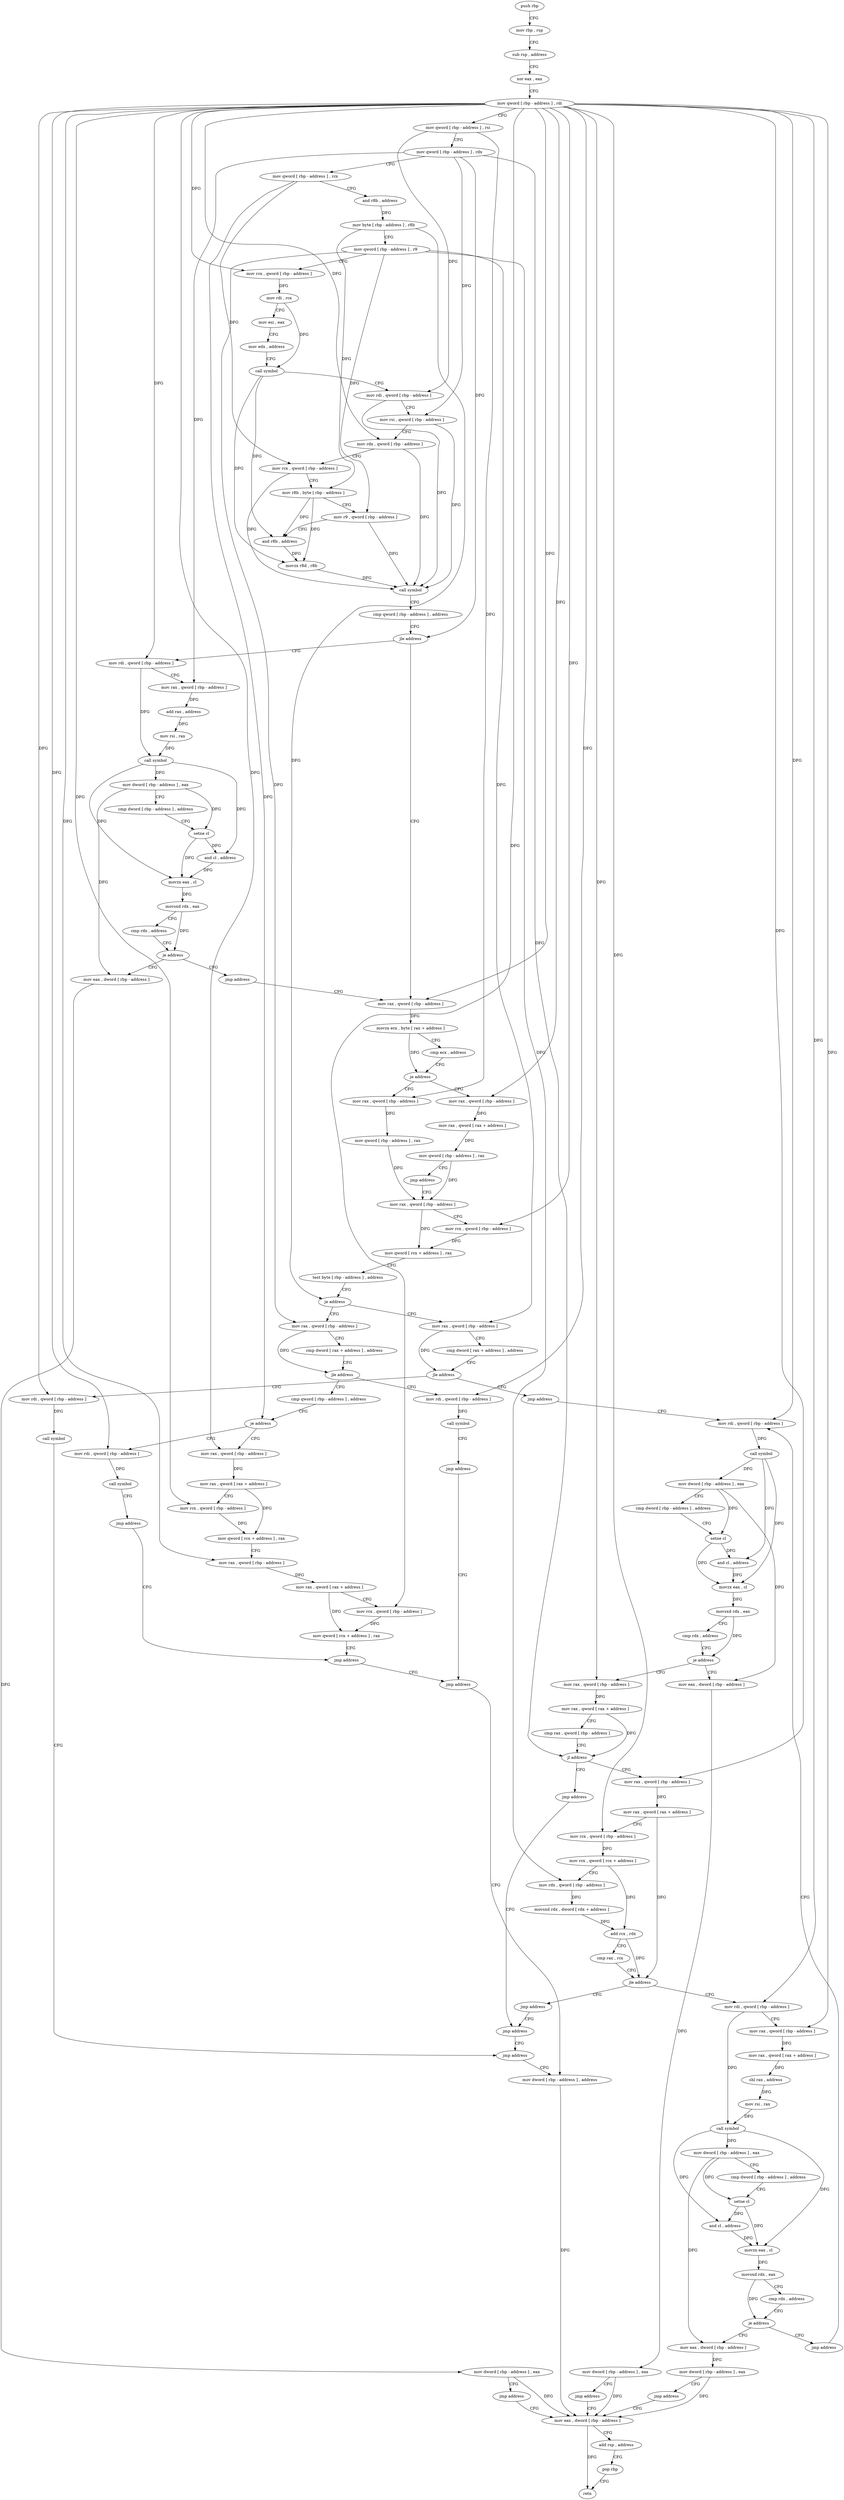 digraph "func" {
"4236832" [label = "push rbp" ]
"4236833" [label = "mov rbp , rsp" ]
"4236836" [label = "sub rsp , address" ]
"4236840" [label = "xor eax , eax" ]
"4236842" [label = "mov qword [ rbp - address ] , rdi" ]
"4236846" [label = "mov qword [ rbp - address ] , rsi" ]
"4236850" [label = "mov qword [ rbp - address ] , rdx" ]
"4236854" [label = "mov qword [ rbp - address ] , rcx" ]
"4236858" [label = "and r8b , address" ]
"4236862" [label = "mov byte [ rbp - address ] , r8b" ]
"4236866" [label = "mov qword [ rbp - address ] , r9" ]
"4236870" [label = "mov rcx , qword [ rbp - address ]" ]
"4236874" [label = "mov rdi , rcx" ]
"4236877" [label = "mov esi , eax" ]
"4236879" [label = "mov edx , address" ]
"4236884" [label = "call symbol" ]
"4236889" [label = "mov rdi , qword [ rbp - address ]" ]
"4236893" [label = "mov rsi , qword [ rbp - address ]" ]
"4236897" [label = "mov rdx , qword [ rbp - address ]" ]
"4236901" [label = "mov rcx , qword [ rbp - address ]" ]
"4236905" [label = "mov r8b , byte [ rbp - address ]" ]
"4236909" [label = "mov r9 , qword [ rbp - address ]" ]
"4236913" [label = "and r8b , address" ]
"4236917" [label = "movzx r8d , r8b" ]
"4236921" [label = "call symbol" ]
"4236926" [label = "cmp qword [ rbp - address ] , address" ]
"4236931" [label = "jle address" ]
"4237004" [label = "mov rax , qword [ rbp - address ]" ]
"4236937" [label = "mov rdi , qword [ rbp - address ]" ]
"4237008" [label = "movzx ecx , byte [ rax + address ]" ]
"4237015" [label = "cmp ecx , address" ]
"4237018" [label = "je address" ]
"4237041" [label = "mov rax , qword [ rbp - address ]" ]
"4237024" [label = "mov rax , qword [ rbp - address ]" ]
"4236941" [label = "mov rax , qword [ rbp - address ]" ]
"4236945" [label = "add rax , address" ]
"4236951" [label = "mov rsi , rax" ]
"4236954" [label = "call symbol" ]
"4236959" [label = "mov dword [ rbp - address ] , eax" ]
"4236962" [label = "cmp dword [ rbp - address ] , address" ]
"4236966" [label = "setne cl" ]
"4236969" [label = "and cl , address" ]
"4236972" [label = "movzx eax , cl" ]
"4236975" [label = "movsxd rdx , eax" ]
"4236978" [label = "cmp rdx , address" ]
"4236982" [label = "je address" ]
"4236999" [label = "jmp address" ]
"4236988" [label = "mov eax , dword [ rbp - address ]" ]
"4237045" [label = "mov qword [ rbp - address ] , rax" ]
"4237049" [label = "mov rax , qword [ rbp - address ]" ]
"4237028" [label = "mov rax , qword [ rax + address ]" ]
"4237032" [label = "mov qword [ rbp - address ] , rax" ]
"4237036" [label = "jmp address" ]
"4236991" [label = "mov dword [ rbp - address ] , eax" ]
"4236994" [label = "jmp address" ]
"4237402" [label = "mov eax , dword [ rbp - address ]" ]
"4237297" [label = "mov rax , qword [ rbp - address ]" ]
"4237301" [label = "cmp dword [ rax + address ] , address" ]
"4237308" [label = "jle address" ]
"4237328" [label = "cmp qword [ rbp - address ] , address" ]
"4237314" [label = "mov rdi , qword [ rbp - address ]" ]
"4237071" [label = "mov rax , qword [ rbp - address ]" ]
"4237075" [label = "cmp dword [ rax + address ] , address" ]
"4237082" [label = "jle address" ]
"4237283" [label = "mov rdi , qword [ rbp - address ]" ]
"4237088" [label = "jmp address" ]
"4237053" [label = "mov rcx , qword [ rbp - address ]" ]
"4237057" [label = "mov qword [ rcx + address ] , rax" ]
"4237061" [label = "test byte [ rbp - address ] , address" ]
"4237065" [label = "je address" ]
"4237405" [label = "add rsp , address" ]
"4237409" [label = "pop rbp" ]
"4237410" [label = "retn" ]
"4237333" [label = "je address" ]
"4237353" [label = "mov rax , qword [ rbp - address ]" ]
"4237339" [label = "mov rdi , qword [ rbp - address ]" ]
"4237318" [label = "call symbol" ]
"4237323" [label = "jmp address" ]
"4237390" [label = "jmp address" ]
"4237287" [label = "call symbol" ]
"4237292" [label = "jmp address" ]
"4237093" [label = "mov rdi , qword [ rbp - address ]" ]
"4237357" [label = "mov rax , qword [ rax + address ]" ]
"4237361" [label = "mov rcx , qword [ rbp - address ]" ]
"4237365" [label = "mov qword [ rcx + address ] , rax" ]
"4237369" [label = "mov rax , qword [ rbp - address ]" ]
"4237373" [label = "mov rax , qword [ rax + address ]" ]
"4237377" [label = "mov rcx , qword [ rbp - address ]" ]
"4237381" [label = "mov qword [ rcx + address ] , rax" ]
"4237385" [label = "jmp address" ]
"4237343" [label = "call symbol" ]
"4237348" [label = "jmp address" ]
"4237395" [label = "mov dword [ rbp - address ] , address" ]
"4237097" [label = "call symbol" ]
"4237102" [label = "mov dword [ rbp - address ] , eax" ]
"4237105" [label = "cmp dword [ rbp - address ] , address" ]
"4237109" [label = "setne cl" ]
"4237112" [label = "and cl , address" ]
"4237115" [label = "movzx eax , cl" ]
"4237118" [label = "movsxd rdx , eax" ]
"4237121" [label = "cmp rdx , address" ]
"4237125" [label = "je address" ]
"4237142" [label = "mov rax , qword [ rbp - address ]" ]
"4237131" [label = "mov eax , dword [ rbp - address ]" ]
"4237146" [label = "mov rax , qword [ rax + address ]" ]
"4237150" [label = "cmp rax , qword [ rbp - address ]" ]
"4237154" [label = "jl address" ]
"4237165" [label = "mov rax , qword [ rbp - address ]" ]
"4237160" [label = "jmp address" ]
"4237134" [label = "mov dword [ rbp - address ] , eax" ]
"4237137" [label = "jmp address" ]
"4237169" [label = "mov rax , qword [ rax + address ]" ]
"4237173" [label = "mov rcx , qword [ rbp - address ]" ]
"4237177" [label = "mov rcx , qword [ rcx + address ]" ]
"4237181" [label = "mov rdx , qword [ rbp - address ]" ]
"4237185" [label = "movsxd rdx , dword [ rdx + address ]" ]
"4237192" [label = "add rcx , rdx" ]
"4237195" [label = "cmp rax , rcx" ]
"4237198" [label = "jle address" ]
"4237209" [label = "mov rdi , qword [ rbp - address ]" ]
"4237204" [label = "jmp address" ]
"4237278" [label = "jmp address" ]
"4237213" [label = "mov rax , qword [ rbp - address ]" ]
"4237217" [label = "mov rax , qword [ rax + address ]" ]
"4237221" [label = "shl rax , address" ]
"4237225" [label = "mov rsi , rax" ]
"4237228" [label = "call symbol" ]
"4237233" [label = "mov dword [ rbp - address ] , eax" ]
"4237236" [label = "cmp dword [ rbp - address ] , address" ]
"4237240" [label = "setne cl" ]
"4237243" [label = "and cl , address" ]
"4237246" [label = "movzx eax , cl" ]
"4237249" [label = "movsxd rdx , eax" ]
"4237252" [label = "cmp rdx , address" ]
"4237256" [label = "je address" ]
"4237273" [label = "jmp address" ]
"4237262" [label = "mov eax , dword [ rbp - address ]" ]
"4237265" [label = "mov dword [ rbp - address ] , eax" ]
"4237268" [label = "jmp address" ]
"4236832" -> "4236833" [ label = "CFG" ]
"4236833" -> "4236836" [ label = "CFG" ]
"4236836" -> "4236840" [ label = "CFG" ]
"4236840" -> "4236842" [ label = "CFG" ]
"4236842" -> "4236846" [ label = "CFG" ]
"4236842" -> "4236870" [ label = "DFG" ]
"4236842" -> "4236897" [ label = "DFG" ]
"4236842" -> "4237004" [ label = "DFG" ]
"4236842" -> "4236937" [ label = "DFG" ]
"4236842" -> "4237024" [ label = "DFG" ]
"4236842" -> "4237053" [ label = "DFG" ]
"4236842" -> "4237314" [ label = "DFG" ]
"4236842" -> "4237283" [ label = "DFG" ]
"4236842" -> "4237353" [ label = "DFG" ]
"4236842" -> "4237361" [ label = "DFG" ]
"4236842" -> "4237369" [ label = "DFG" ]
"4236842" -> "4237377" [ label = "DFG" ]
"4236842" -> "4237339" [ label = "DFG" ]
"4236842" -> "4237093" [ label = "DFG" ]
"4236842" -> "4237142" [ label = "DFG" ]
"4236842" -> "4237165" [ label = "DFG" ]
"4236842" -> "4237173" [ label = "DFG" ]
"4236842" -> "4237209" [ label = "DFG" ]
"4236842" -> "4237213" [ label = "DFG" ]
"4236846" -> "4236850" [ label = "CFG" ]
"4236846" -> "4236889" [ label = "DFG" ]
"4236846" -> "4237041" [ label = "DFG" ]
"4236850" -> "4236854" [ label = "CFG" ]
"4236850" -> "4236893" [ label = "DFG" ]
"4236850" -> "4236931" [ label = "DFG" ]
"4236850" -> "4236941" [ label = "DFG" ]
"4236850" -> "4237154" [ label = "DFG" ]
"4236854" -> "4236858" [ label = "CFG" ]
"4236854" -> "4236901" [ label = "DFG" ]
"4236854" -> "4237333" [ label = "DFG" ]
"4236858" -> "4236862" [ label = "DFG" ]
"4236862" -> "4236866" [ label = "CFG" ]
"4236862" -> "4236905" [ label = "DFG" ]
"4236862" -> "4237065" [ label = "DFG" ]
"4236866" -> "4236870" [ label = "CFG" ]
"4236866" -> "4236909" [ label = "DFG" ]
"4236866" -> "4237297" [ label = "DFG" ]
"4236866" -> "4237071" [ label = "DFG" ]
"4236866" -> "4237181" [ label = "DFG" ]
"4236870" -> "4236874" [ label = "DFG" ]
"4236874" -> "4236877" [ label = "CFG" ]
"4236874" -> "4236884" [ label = "DFG" ]
"4236877" -> "4236879" [ label = "CFG" ]
"4236879" -> "4236884" [ label = "CFG" ]
"4236884" -> "4236889" [ label = "CFG" ]
"4236884" -> "4236913" [ label = "DFG" ]
"4236884" -> "4236917" [ label = "DFG" ]
"4236889" -> "4236893" [ label = "CFG" ]
"4236889" -> "4236921" [ label = "DFG" ]
"4236893" -> "4236897" [ label = "CFG" ]
"4236893" -> "4236921" [ label = "DFG" ]
"4236897" -> "4236901" [ label = "CFG" ]
"4236897" -> "4236921" [ label = "DFG" ]
"4236901" -> "4236905" [ label = "CFG" ]
"4236901" -> "4236921" [ label = "DFG" ]
"4236905" -> "4236909" [ label = "CFG" ]
"4236905" -> "4236913" [ label = "DFG" ]
"4236905" -> "4236917" [ label = "DFG" ]
"4236909" -> "4236913" [ label = "CFG" ]
"4236909" -> "4236921" [ label = "DFG" ]
"4236913" -> "4236917" [ label = "DFG" ]
"4236917" -> "4236921" [ label = "DFG" ]
"4236921" -> "4236926" [ label = "CFG" ]
"4236926" -> "4236931" [ label = "CFG" ]
"4236931" -> "4237004" [ label = "CFG" ]
"4236931" -> "4236937" [ label = "CFG" ]
"4237004" -> "4237008" [ label = "DFG" ]
"4236937" -> "4236941" [ label = "CFG" ]
"4236937" -> "4236954" [ label = "DFG" ]
"4237008" -> "4237015" [ label = "CFG" ]
"4237008" -> "4237018" [ label = "DFG" ]
"4237015" -> "4237018" [ label = "CFG" ]
"4237018" -> "4237041" [ label = "CFG" ]
"4237018" -> "4237024" [ label = "CFG" ]
"4237041" -> "4237045" [ label = "DFG" ]
"4237024" -> "4237028" [ label = "DFG" ]
"4236941" -> "4236945" [ label = "DFG" ]
"4236945" -> "4236951" [ label = "DFG" ]
"4236951" -> "4236954" [ label = "DFG" ]
"4236954" -> "4236959" [ label = "DFG" ]
"4236954" -> "4236969" [ label = "DFG" ]
"4236954" -> "4236972" [ label = "DFG" ]
"4236959" -> "4236962" [ label = "CFG" ]
"4236959" -> "4236966" [ label = "DFG" ]
"4236959" -> "4236988" [ label = "DFG" ]
"4236962" -> "4236966" [ label = "CFG" ]
"4236966" -> "4236969" [ label = "DFG" ]
"4236966" -> "4236972" [ label = "DFG" ]
"4236969" -> "4236972" [ label = "DFG" ]
"4236972" -> "4236975" [ label = "DFG" ]
"4236975" -> "4236978" [ label = "CFG" ]
"4236975" -> "4236982" [ label = "DFG" ]
"4236978" -> "4236982" [ label = "CFG" ]
"4236982" -> "4236999" [ label = "CFG" ]
"4236982" -> "4236988" [ label = "CFG" ]
"4236999" -> "4237004" [ label = "CFG" ]
"4236988" -> "4236991" [ label = "DFG" ]
"4237045" -> "4237049" [ label = "DFG" ]
"4237049" -> "4237053" [ label = "CFG" ]
"4237049" -> "4237057" [ label = "DFG" ]
"4237028" -> "4237032" [ label = "DFG" ]
"4237032" -> "4237036" [ label = "CFG" ]
"4237032" -> "4237049" [ label = "DFG" ]
"4237036" -> "4237049" [ label = "CFG" ]
"4236991" -> "4236994" [ label = "CFG" ]
"4236991" -> "4237402" [ label = "DFG" ]
"4236994" -> "4237402" [ label = "CFG" ]
"4237402" -> "4237405" [ label = "CFG" ]
"4237402" -> "4237410" [ label = "DFG" ]
"4237297" -> "4237301" [ label = "CFG" ]
"4237297" -> "4237308" [ label = "DFG" ]
"4237301" -> "4237308" [ label = "CFG" ]
"4237308" -> "4237328" [ label = "CFG" ]
"4237308" -> "4237314" [ label = "CFG" ]
"4237328" -> "4237333" [ label = "CFG" ]
"4237314" -> "4237318" [ label = "DFG" ]
"4237071" -> "4237075" [ label = "CFG" ]
"4237071" -> "4237082" [ label = "DFG" ]
"4237075" -> "4237082" [ label = "CFG" ]
"4237082" -> "4237283" [ label = "CFG" ]
"4237082" -> "4237088" [ label = "CFG" ]
"4237283" -> "4237287" [ label = "DFG" ]
"4237088" -> "4237093" [ label = "CFG" ]
"4237053" -> "4237057" [ label = "DFG" ]
"4237057" -> "4237061" [ label = "CFG" ]
"4237061" -> "4237065" [ label = "CFG" ]
"4237065" -> "4237297" [ label = "CFG" ]
"4237065" -> "4237071" [ label = "CFG" ]
"4237405" -> "4237409" [ label = "CFG" ]
"4237409" -> "4237410" [ label = "CFG" ]
"4237333" -> "4237353" [ label = "CFG" ]
"4237333" -> "4237339" [ label = "CFG" ]
"4237353" -> "4237357" [ label = "DFG" ]
"4237339" -> "4237343" [ label = "DFG" ]
"4237318" -> "4237323" [ label = "CFG" ]
"4237323" -> "4237390" [ label = "CFG" ]
"4237390" -> "4237395" [ label = "CFG" ]
"4237287" -> "4237292" [ label = "CFG" ]
"4237292" -> "4237395" [ label = "CFG" ]
"4237093" -> "4237097" [ label = "DFG" ]
"4237357" -> "4237361" [ label = "CFG" ]
"4237357" -> "4237365" [ label = "DFG" ]
"4237361" -> "4237365" [ label = "DFG" ]
"4237365" -> "4237369" [ label = "CFG" ]
"4237369" -> "4237373" [ label = "DFG" ]
"4237373" -> "4237377" [ label = "CFG" ]
"4237373" -> "4237381" [ label = "DFG" ]
"4237377" -> "4237381" [ label = "DFG" ]
"4237381" -> "4237385" [ label = "CFG" ]
"4237385" -> "4237390" [ label = "CFG" ]
"4237343" -> "4237348" [ label = "CFG" ]
"4237348" -> "4237385" [ label = "CFG" ]
"4237395" -> "4237402" [ label = "DFG" ]
"4237097" -> "4237102" [ label = "DFG" ]
"4237097" -> "4237112" [ label = "DFG" ]
"4237097" -> "4237115" [ label = "DFG" ]
"4237102" -> "4237105" [ label = "CFG" ]
"4237102" -> "4237109" [ label = "DFG" ]
"4237102" -> "4237131" [ label = "DFG" ]
"4237105" -> "4237109" [ label = "CFG" ]
"4237109" -> "4237112" [ label = "DFG" ]
"4237109" -> "4237115" [ label = "DFG" ]
"4237112" -> "4237115" [ label = "DFG" ]
"4237115" -> "4237118" [ label = "DFG" ]
"4237118" -> "4237121" [ label = "CFG" ]
"4237118" -> "4237125" [ label = "DFG" ]
"4237121" -> "4237125" [ label = "CFG" ]
"4237125" -> "4237142" [ label = "CFG" ]
"4237125" -> "4237131" [ label = "CFG" ]
"4237142" -> "4237146" [ label = "DFG" ]
"4237131" -> "4237134" [ label = "DFG" ]
"4237146" -> "4237150" [ label = "CFG" ]
"4237146" -> "4237154" [ label = "DFG" ]
"4237150" -> "4237154" [ label = "CFG" ]
"4237154" -> "4237165" [ label = "CFG" ]
"4237154" -> "4237160" [ label = "CFG" ]
"4237165" -> "4237169" [ label = "DFG" ]
"4237160" -> "4237278" [ label = "CFG" ]
"4237134" -> "4237137" [ label = "CFG" ]
"4237134" -> "4237402" [ label = "DFG" ]
"4237137" -> "4237402" [ label = "CFG" ]
"4237169" -> "4237173" [ label = "CFG" ]
"4237169" -> "4237198" [ label = "DFG" ]
"4237173" -> "4237177" [ label = "DFG" ]
"4237177" -> "4237181" [ label = "CFG" ]
"4237177" -> "4237192" [ label = "DFG" ]
"4237181" -> "4237185" [ label = "DFG" ]
"4237185" -> "4237192" [ label = "DFG" ]
"4237192" -> "4237195" [ label = "CFG" ]
"4237192" -> "4237198" [ label = "DFG" ]
"4237195" -> "4237198" [ label = "CFG" ]
"4237198" -> "4237209" [ label = "CFG" ]
"4237198" -> "4237204" [ label = "CFG" ]
"4237209" -> "4237213" [ label = "CFG" ]
"4237209" -> "4237228" [ label = "DFG" ]
"4237204" -> "4237278" [ label = "CFG" ]
"4237278" -> "4237292" [ label = "CFG" ]
"4237213" -> "4237217" [ label = "DFG" ]
"4237217" -> "4237221" [ label = "DFG" ]
"4237221" -> "4237225" [ label = "DFG" ]
"4237225" -> "4237228" [ label = "DFG" ]
"4237228" -> "4237233" [ label = "DFG" ]
"4237228" -> "4237243" [ label = "DFG" ]
"4237228" -> "4237246" [ label = "DFG" ]
"4237233" -> "4237236" [ label = "CFG" ]
"4237233" -> "4237240" [ label = "DFG" ]
"4237233" -> "4237262" [ label = "DFG" ]
"4237236" -> "4237240" [ label = "CFG" ]
"4237240" -> "4237243" [ label = "DFG" ]
"4237240" -> "4237246" [ label = "DFG" ]
"4237243" -> "4237246" [ label = "DFG" ]
"4237246" -> "4237249" [ label = "DFG" ]
"4237249" -> "4237252" [ label = "CFG" ]
"4237249" -> "4237256" [ label = "DFG" ]
"4237252" -> "4237256" [ label = "CFG" ]
"4237256" -> "4237273" [ label = "CFG" ]
"4237256" -> "4237262" [ label = "CFG" ]
"4237273" -> "4237093" [ label = "CFG" ]
"4237262" -> "4237265" [ label = "DFG" ]
"4237265" -> "4237268" [ label = "CFG" ]
"4237265" -> "4237402" [ label = "DFG" ]
"4237268" -> "4237402" [ label = "CFG" ]
}
